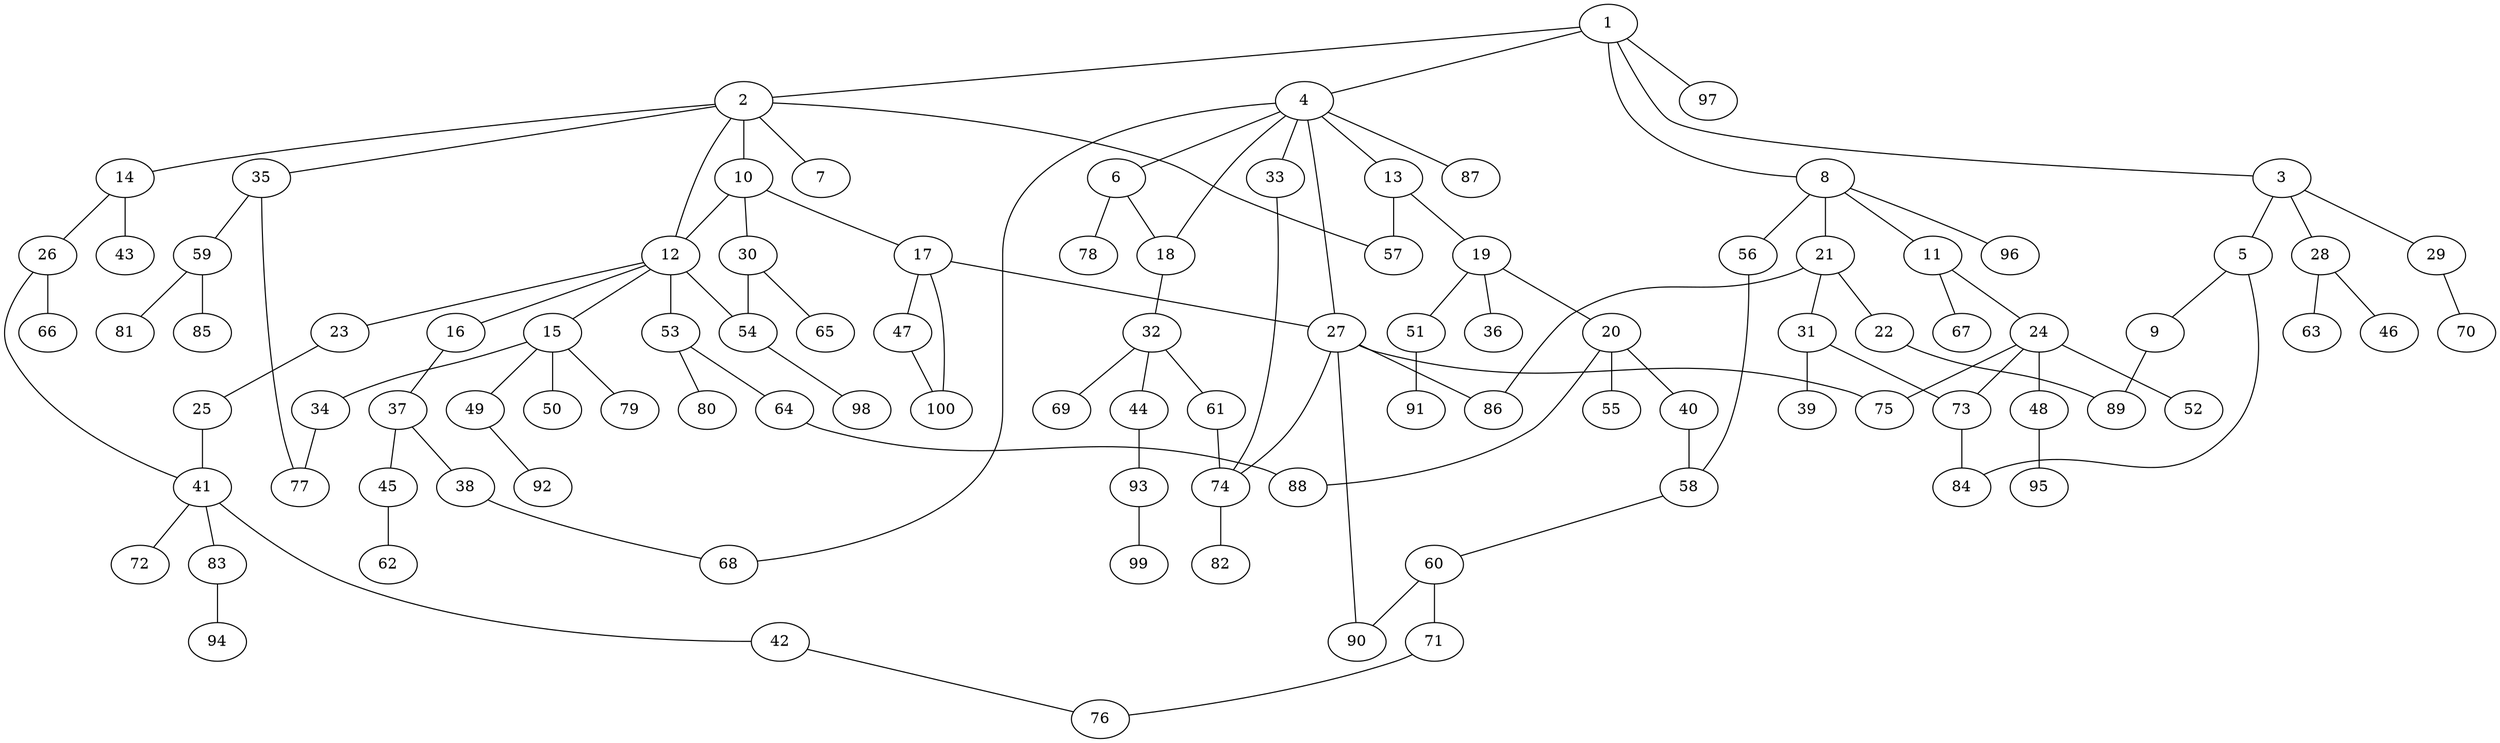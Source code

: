 graph graphname {1--2
1--3
1--4
1--8
1--97
2--7
2--10
2--12
2--14
2--35
2--57
3--5
3--28
3--29
4--6
4--13
4--18
4--27
4--33
4--68
4--87
5--9
5--84
6--18
6--78
8--11
8--21
8--56
8--96
9--89
10--12
10--17
10--30
11--24
11--67
12--15
12--16
12--23
12--53
12--54
13--19
13--57
14--26
14--43
15--34
15--49
15--50
15--79
16--37
17--27
17--47
17--100
18--32
19--20
19--36
19--51
20--40
20--55
20--88
21--22
21--31
21--86
22--89
23--25
24--48
24--52
24--73
24--75
25--41
26--41
26--66
27--74
27--75
27--86
27--90
28--46
28--63
29--70
30--54
30--65
31--39
31--73
32--44
32--61
32--69
33--74
34--77
35--59
35--77
37--38
37--45
38--68
40--58
41--42
41--72
41--83
42--76
44--93
45--62
47--100
48--95
49--92
51--91
53--64
53--80
54--98
56--58
58--60
59--81
59--85
60--71
60--90
61--74
64--88
71--76
73--84
74--82
83--94
93--99
}